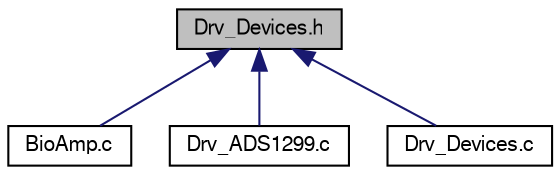 digraph "Drv_Devices.h"
{
  edge [fontname="FreeSans",fontsize="10",labelfontname="FreeSans",labelfontsize="10"];
  node [fontname="FreeSans",fontsize="10",shape=record];
  Node1 [label="Drv_Devices.h",height=0.2,width=0.4,color="black", fillcolor="grey75", style="filled", fontcolor="black"];
  Node1 -> Node2 [dir="back",color="midnightblue",fontsize="10",style="solid"];
  Node2 [label="BioAmp.c",height=0.2,width=0.4,color="black", fillcolor="white", style="filled",URL="$BioAmp_8c.html"];
  Node1 -> Node3 [dir="back",color="midnightblue",fontsize="10",style="solid"];
  Node3 [label="Drv_ADS1299.c",height=0.2,width=0.4,color="black", fillcolor="white", style="filled",URL="$Drv__ADS1299_8c.html"];
  Node1 -> Node4 [dir="back",color="midnightblue",fontsize="10",style="solid"];
  Node4 [label="Drv_Devices.c",height=0.2,width=0.4,color="black", fillcolor="white", style="filled",URL="$Drv__Devices_8c.html"];
}
